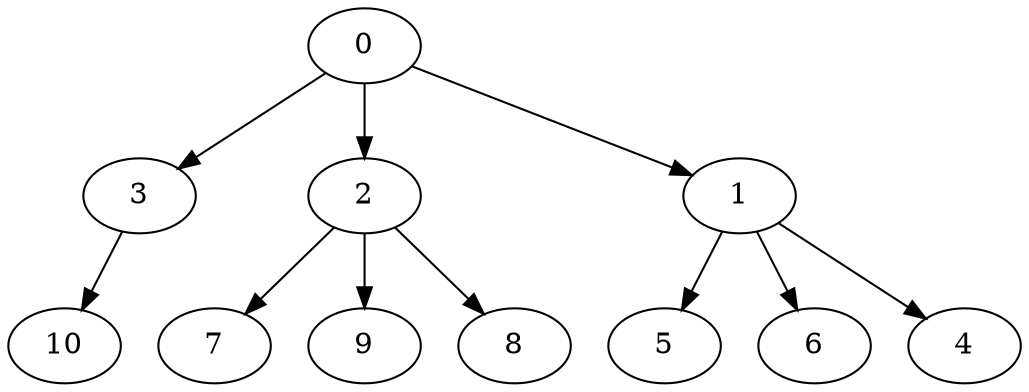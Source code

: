 digraph "OutTree-Balanced-MaxBf-3_Nodes_11_CCR_0.1_WeightType_Random" {
	3	[Weight=100,Start=230,Processor=1];
	10	[Weight=20,Start=330,Processor=1];
	2	[Weight=90,Start=50,Processor=1];
	7	[Weight=80,Start=269,Processor=2];
	1	[Weight=70,Start=59,Processor=2];
	5	[Weight=20,Start=210,Processor=1];
	6	[Weight=100,Start=169,Processor=2];
	9	[Weight=20,Start=190,Processor=1];
	0	[Weight=50,Start=0,Processor=1];
	4	[Weight=40,Start=129,Processor=2];
	8	[Weight=50,Start=140,Processor=1];
	3 -> 10	[Weight=4];
	2 -> 7	[Weight=5];
	2 -> 9	[Weight=10];
	2 -> 8	[Weight=3];
	1 -> 5	[Weight=7];
	1 -> 6	[Weight=5];
	1 -> 4	[Weight=10];
	0 -> 3	[Weight=4];
	0 -> 2	[Weight=7];
	0 -> 1	[Weight=9];
}
